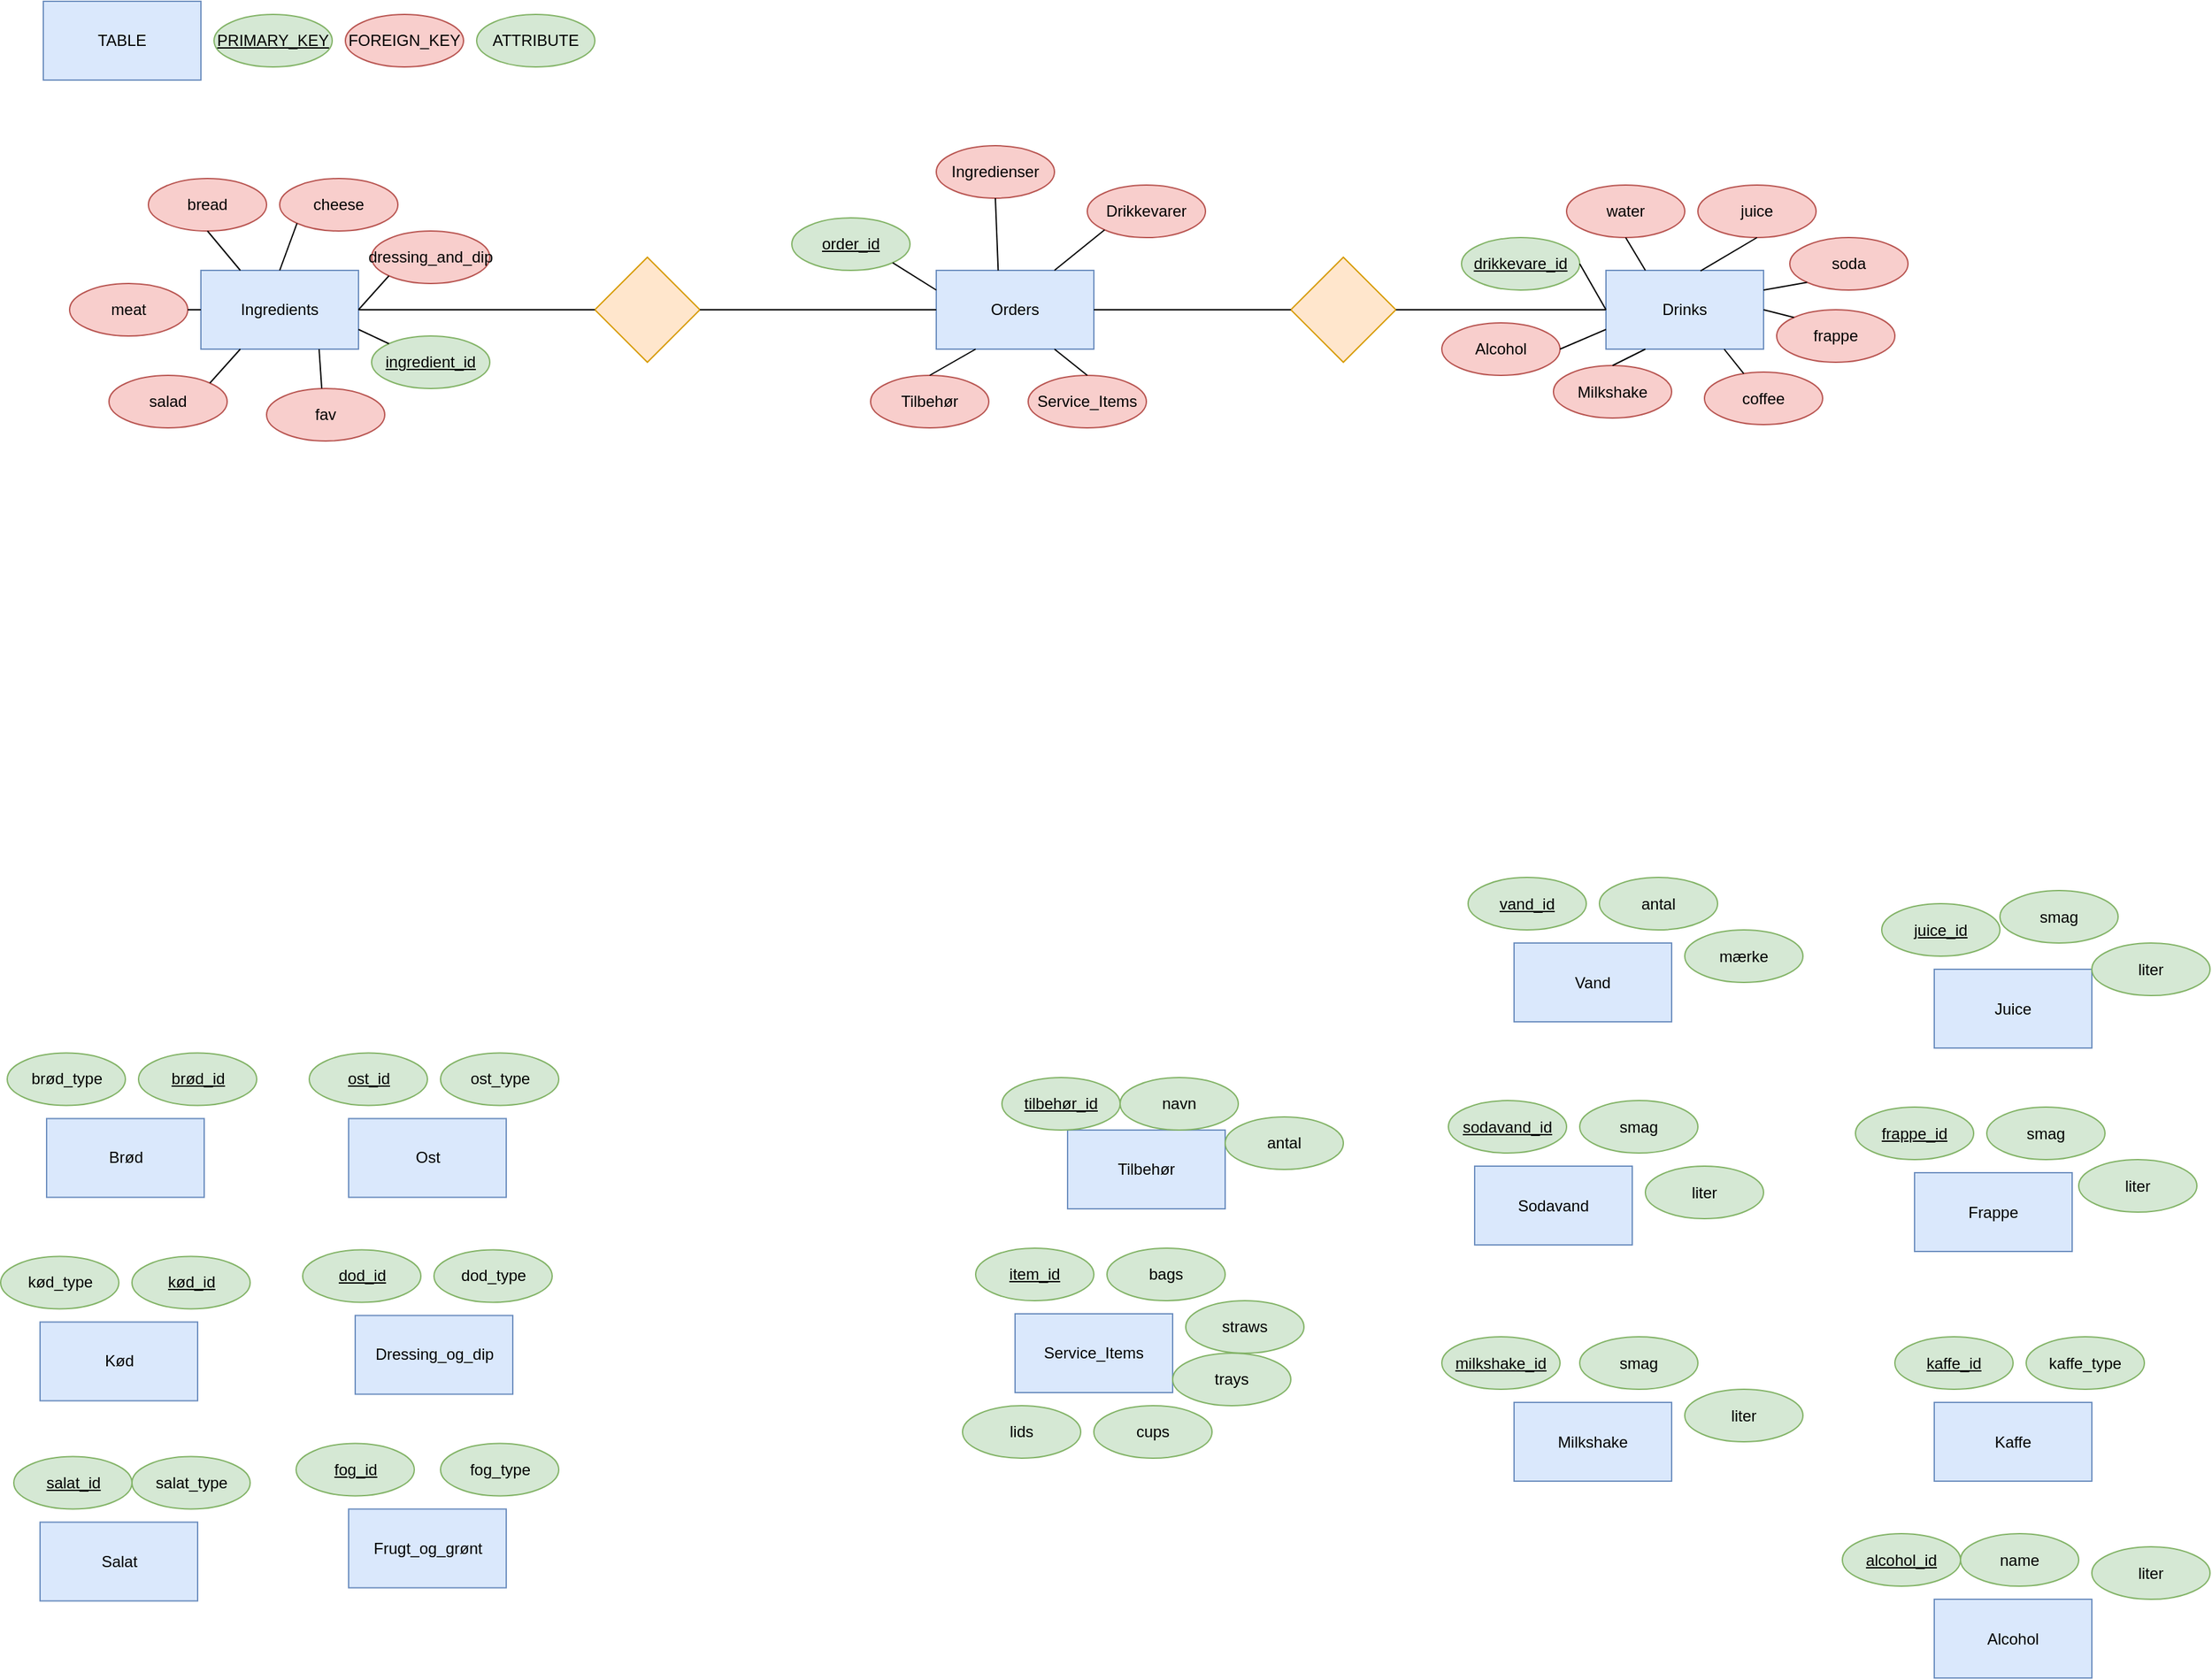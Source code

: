 <mxfile version="21.6.8" type="device">
  <diagram id="R2lEEEUBdFMjLlhIrx00" name="Page-1">
    <mxGraphModel dx="2505" dy="2029" grid="1" gridSize="10" guides="1" tooltips="1" connect="1" arrows="1" fold="1" page="1" pageScale="1" pageWidth="850" pageHeight="1100" math="0" shadow="0" extFonts="Permanent Marker^https://fonts.googleapis.com/css?family=Permanent+Marker">
      <root>
        <mxCell id="0" />
        <mxCell id="1" parent="0" />
        <mxCell id="GVv9ok4yRNijuJ_Tkm2T-1" value="Ingredients" style="rounded=0;whiteSpace=wrap;html=1;fillColor=#dae8fc;strokeColor=#6c8ebf;" vertex="1" parent="1">
          <mxGeometry x="-230" y="-735" width="120" height="60" as="geometry" />
        </mxCell>
        <mxCell id="GVv9ok4yRNijuJ_Tkm2T-2" value="Drinks" style="rounded=0;whiteSpace=wrap;html=1;fillColor=#dae8fc;strokeColor=#6c8ebf;" vertex="1" parent="1">
          <mxGeometry x="840" y="-735" width="120" height="60" as="geometry" />
        </mxCell>
        <mxCell id="GVv9ok4yRNijuJ_Tkm2T-4" value="&lt;u&gt;ingredient_id&lt;/u&gt;" style="ellipse;whiteSpace=wrap;html=1;fillColor=#d5e8d4;strokeColor=#82b366;" vertex="1" parent="1">
          <mxGeometry x="-100" y="-685" width="90" height="40" as="geometry" />
        </mxCell>
        <mxCell id="GVv9ok4yRNijuJ_Tkm2T-5" value="Salat" style="rounded=0;whiteSpace=wrap;html=1;fillColor=#dae8fc;strokeColor=#6c8ebf;" vertex="1" parent="1">
          <mxGeometry x="-352.5" y="218.75" width="120" height="60" as="geometry" />
        </mxCell>
        <mxCell id="GVv9ok4yRNijuJ_Tkm2T-7" value="salad" style="ellipse;whiteSpace=wrap;html=1;fillColor=#f8cecc;strokeColor=#b85450;" vertex="1" parent="1">
          <mxGeometry x="-300" y="-655" width="90" height="40" as="geometry" />
        </mxCell>
        <mxCell id="GVv9ok4yRNijuJ_Tkm2T-8" value="fav" style="ellipse;whiteSpace=wrap;html=1;fillColor=#f8cecc;strokeColor=#b85450;" vertex="1" parent="1">
          <mxGeometry x="-180" y="-645" width="90" height="40" as="geometry" />
        </mxCell>
        <mxCell id="GVv9ok4yRNijuJ_Tkm2T-9" value="meat" style="ellipse;whiteSpace=wrap;html=1;fillColor=#f8cecc;strokeColor=#b85450;" vertex="1" parent="1">
          <mxGeometry x="-330" y="-725" width="90" height="40" as="geometry" />
        </mxCell>
        <mxCell id="GVv9ok4yRNijuJ_Tkm2T-10" value="bread" style="ellipse;whiteSpace=wrap;html=1;fillColor=#f8cecc;strokeColor=#b85450;" vertex="1" parent="1">
          <mxGeometry x="-270" y="-805" width="90" height="40" as="geometry" />
        </mxCell>
        <mxCell id="GVv9ok4yRNijuJ_Tkm2T-12" value="Frugt_og_grønt" style="rounded=0;whiteSpace=wrap;html=1;fillColor=#dae8fc;strokeColor=#6c8ebf;" vertex="1" parent="1">
          <mxGeometry x="-117.5" y="208.75" width="120" height="60" as="geometry" />
        </mxCell>
        <mxCell id="GVv9ok4yRNijuJ_Tkm2T-13" value="Kød" style="rounded=0;whiteSpace=wrap;html=1;fillColor=#dae8fc;strokeColor=#6c8ebf;" vertex="1" parent="1">
          <mxGeometry x="-352.5" y="66.25" width="120" height="60" as="geometry" />
        </mxCell>
        <mxCell id="GVv9ok4yRNijuJ_Tkm2T-14" value="Brød" style="rounded=0;whiteSpace=wrap;html=1;fillColor=#dae8fc;strokeColor=#6c8ebf;" vertex="1" parent="1">
          <mxGeometry x="-347.5" y="-88.75" width="120" height="60" as="geometry" />
        </mxCell>
        <mxCell id="GVv9ok4yRNijuJ_Tkm2T-15" value="&lt;u&gt;brød_id&lt;/u&gt;" style="ellipse;whiteSpace=wrap;html=1;fillColor=#d5e8d4;strokeColor=#82b366;" vertex="1" parent="1">
          <mxGeometry x="-277.5" y="-138.75" width="90" height="40" as="geometry" />
        </mxCell>
        <mxCell id="GVv9ok4yRNijuJ_Tkm2T-16" value="brød_type" style="ellipse;whiteSpace=wrap;html=1;fillColor=#d5e8d4;strokeColor=#82b366;" vertex="1" parent="1">
          <mxGeometry x="-377.5" y="-138.75" width="90" height="40" as="geometry" />
        </mxCell>
        <mxCell id="GVv9ok4yRNijuJ_Tkm2T-17" value="&lt;u&gt;kød_id&lt;/u&gt;" style="ellipse;whiteSpace=wrap;html=1;fillColor=#d5e8d4;strokeColor=#82b366;" vertex="1" parent="1">
          <mxGeometry x="-282.5" y="16.25" width="90" height="40" as="geometry" />
        </mxCell>
        <mxCell id="GVv9ok4yRNijuJ_Tkm2T-19" value="kød_type" style="ellipse;whiteSpace=wrap;html=1;fillColor=#d5e8d4;strokeColor=#82b366;" vertex="1" parent="1">
          <mxGeometry x="-382.5" y="16.25" width="90" height="40" as="geometry" />
        </mxCell>
        <mxCell id="GVv9ok4yRNijuJ_Tkm2T-20" value="fog_type" style="ellipse;whiteSpace=wrap;html=1;fillColor=#d5e8d4;strokeColor=#82b366;" vertex="1" parent="1">
          <mxGeometry x="-47.5" y="158.75" width="90" height="40" as="geometry" />
        </mxCell>
        <mxCell id="GVv9ok4yRNijuJ_Tkm2T-21" value="&lt;u&gt;fog_id&lt;/u&gt;" style="ellipse;whiteSpace=wrap;html=1;fillColor=#d5e8d4;strokeColor=#82b366;" vertex="1" parent="1">
          <mxGeometry x="-157.5" y="158.75" width="90" height="40" as="geometry" />
        </mxCell>
        <mxCell id="GVv9ok4yRNijuJ_Tkm2T-22" value="&lt;u&gt;salat_id&lt;/u&gt;" style="ellipse;whiteSpace=wrap;html=1;fillColor=#d5e8d4;strokeColor=#82b366;" vertex="1" parent="1">
          <mxGeometry x="-372.5" y="168.75" width="90" height="40" as="geometry" />
        </mxCell>
        <mxCell id="GVv9ok4yRNijuJ_Tkm2T-23" value="salat_type" style="ellipse;whiteSpace=wrap;html=1;fillColor=#d5e8d4;strokeColor=#82b366;" vertex="1" parent="1">
          <mxGeometry x="-282.5" y="168.75" width="90" height="40" as="geometry" />
        </mxCell>
        <mxCell id="GVv9ok4yRNijuJ_Tkm2T-24" value="cheese" style="ellipse;whiteSpace=wrap;html=1;fillColor=#f8cecc;strokeColor=#b85450;" vertex="1" parent="1">
          <mxGeometry x="-170" y="-805" width="90" height="40" as="geometry" />
        </mxCell>
        <mxCell id="GVv9ok4yRNijuJ_Tkm2T-25" value="Ost" style="rounded=0;whiteSpace=wrap;html=1;fillColor=#dae8fc;strokeColor=#6c8ebf;" vertex="1" parent="1">
          <mxGeometry x="-117.5" y="-88.75" width="120" height="60" as="geometry" />
        </mxCell>
        <mxCell id="GVv9ok4yRNijuJ_Tkm2T-26" value="&lt;u&gt;ost_id&lt;/u&gt;" style="ellipse;whiteSpace=wrap;html=1;fillColor=#d5e8d4;strokeColor=#82b366;" vertex="1" parent="1">
          <mxGeometry x="-147.5" y="-138.75" width="90" height="40" as="geometry" />
        </mxCell>
        <mxCell id="GVv9ok4yRNijuJ_Tkm2T-27" value="ost_type" style="ellipse;whiteSpace=wrap;html=1;fillColor=#d5e8d4;strokeColor=#82b366;" vertex="1" parent="1">
          <mxGeometry x="-47.5" y="-138.75" width="90" height="40" as="geometry" />
        </mxCell>
        <mxCell id="GVv9ok4yRNijuJ_Tkm2T-28" value="dressing_and_dip" style="ellipse;whiteSpace=wrap;html=1;fillColor=#f8cecc;strokeColor=#b85450;" vertex="1" parent="1">
          <mxGeometry x="-100" y="-765" width="90" height="40" as="geometry" />
        </mxCell>
        <mxCell id="GVv9ok4yRNijuJ_Tkm2T-30" value="Dressing_og_dip" style="rounded=0;whiteSpace=wrap;html=1;fillColor=#dae8fc;strokeColor=#6c8ebf;" vertex="1" parent="1">
          <mxGeometry x="-112.5" y="61.25" width="120" height="60" as="geometry" />
        </mxCell>
        <mxCell id="GVv9ok4yRNijuJ_Tkm2T-31" value="&lt;u&gt;dod_id&lt;/u&gt;" style="ellipse;whiteSpace=wrap;html=1;fillColor=#d5e8d4;strokeColor=#82b366;" vertex="1" parent="1">
          <mxGeometry x="-152.5" y="11.25" width="90" height="40" as="geometry" />
        </mxCell>
        <mxCell id="GVv9ok4yRNijuJ_Tkm2T-32" value="dod_type" style="ellipse;whiteSpace=wrap;html=1;fillColor=#d5e8d4;strokeColor=#82b366;" vertex="1" parent="1">
          <mxGeometry x="-52.5" y="11.25" width="90" height="40" as="geometry" />
        </mxCell>
        <mxCell id="GVv9ok4yRNijuJ_Tkm2T-33" value="&lt;u&gt;drikkevare_id&lt;/u&gt;" style="ellipse;whiteSpace=wrap;html=1;fillColor=#d5e8d4;strokeColor=#82b366;" vertex="1" parent="1">
          <mxGeometry x="730" y="-760" width="90" height="40" as="geometry" />
        </mxCell>
        <mxCell id="GVv9ok4yRNijuJ_Tkm2T-34" value="water" style="ellipse;whiteSpace=wrap;html=1;fillColor=#f8cecc;strokeColor=#b85450;" vertex="1" parent="1">
          <mxGeometry x="810" y="-800" width="90" height="40" as="geometry" />
        </mxCell>
        <mxCell id="GVv9ok4yRNijuJ_Tkm2T-35" value="juice" style="ellipse;whiteSpace=wrap;html=1;fillColor=#f8cecc;strokeColor=#b85450;" vertex="1" parent="1">
          <mxGeometry x="910" y="-800" width="90" height="40" as="geometry" />
        </mxCell>
        <mxCell id="GVv9ok4yRNijuJ_Tkm2T-36" value="soda" style="ellipse;whiteSpace=wrap;html=1;fillColor=#f8cecc;strokeColor=#b85450;" vertex="1" parent="1">
          <mxGeometry x="980" y="-760" width="90" height="40" as="geometry" />
        </mxCell>
        <mxCell id="GVv9ok4yRNijuJ_Tkm2T-37" value="Milkshake" style="ellipse;whiteSpace=wrap;html=1;fillColor=#f8cecc;strokeColor=#b85450;" vertex="1" parent="1">
          <mxGeometry x="800" y="-662.5" width="90" height="40" as="geometry" />
        </mxCell>
        <mxCell id="GVv9ok4yRNijuJ_Tkm2T-38" value="coffee" style="ellipse;whiteSpace=wrap;html=1;fillColor=#f8cecc;strokeColor=#b85450;" vertex="1" parent="1">
          <mxGeometry x="915" y="-657.5" width="90" height="40" as="geometry" />
        </mxCell>
        <mxCell id="GVv9ok4yRNijuJ_Tkm2T-39" value="Vand" style="rounded=0;whiteSpace=wrap;html=1;fillColor=#dae8fc;strokeColor=#6c8ebf;" vertex="1" parent="1">
          <mxGeometry x="770" y="-222.5" width="120" height="60" as="geometry" />
        </mxCell>
        <mxCell id="GVv9ok4yRNijuJ_Tkm2T-40" value="Sodavand" style="rounded=0;whiteSpace=wrap;html=1;fillColor=#dae8fc;strokeColor=#6c8ebf;" vertex="1" parent="1">
          <mxGeometry x="740" y="-52.5" width="120" height="60" as="geometry" />
        </mxCell>
        <mxCell id="GVv9ok4yRNijuJ_Tkm2T-41" value="Milkshake" style="rounded=0;whiteSpace=wrap;html=1;fillColor=#dae8fc;strokeColor=#6c8ebf;" vertex="1" parent="1">
          <mxGeometry x="770" y="127.5" width="120" height="60" as="geometry" />
        </mxCell>
        <mxCell id="GVv9ok4yRNijuJ_Tkm2T-42" value="Kaffe" style="rounded=0;whiteSpace=wrap;html=1;fillColor=#dae8fc;strokeColor=#6c8ebf;" vertex="1" parent="1">
          <mxGeometry x="1090" y="127.5" width="120" height="60" as="geometry" />
        </mxCell>
        <mxCell id="GVv9ok4yRNijuJ_Tkm2T-43" value="Juice" style="rounded=0;whiteSpace=wrap;html=1;fillColor=#dae8fc;strokeColor=#6c8ebf;" vertex="1" parent="1">
          <mxGeometry x="1090" y="-202.5" width="120" height="60" as="geometry" />
        </mxCell>
        <mxCell id="GVv9ok4yRNijuJ_Tkm2T-44" value="&lt;u&gt;milkshake_id&lt;/u&gt;" style="ellipse;whiteSpace=wrap;html=1;fillColor=#d5e8d4;strokeColor=#82b366;" vertex="1" parent="1">
          <mxGeometry x="715" y="77.5" width="90" height="40" as="geometry" />
        </mxCell>
        <mxCell id="GVv9ok4yRNijuJ_Tkm2T-46" value="smag" style="ellipse;whiteSpace=wrap;html=1;fillColor=#d5e8d4;strokeColor=#82b366;" vertex="1" parent="1">
          <mxGeometry x="820" y="77.5" width="90" height="40" as="geometry" />
        </mxCell>
        <mxCell id="GVv9ok4yRNijuJ_Tkm2T-47" value="&lt;u&gt;sodavand_id&lt;/u&gt;" style="ellipse;whiteSpace=wrap;html=1;fillColor=#d5e8d4;strokeColor=#82b366;" vertex="1" parent="1">
          <mxGeometry x="720" y="-102.5" width="90" height="40" as="geometry" />
        </mxCell>
        <mxCell id="GVv9ok4yRNijuJ_Tkm2T-48" value="smag" style="ellipse;whiteSpace=wrap;html=1;fillColor=#d5e8d4;strokeColor=#82b366;" vertex="1" parent="1">
          <mxGeometry x="820" y="-102.5" width="90" height="40" as="geometry" />
        </mxCell>
        <mxCell id="GVv9ok4yRNijuJ_Tkm2T-49" value="frappe" style="ellipse;whiteSpace=wrap;html=1;fillColor=#f8cecc;strokeColor=#b85450;" vertex="1" parent="1">
          <mxGeometry x="970" y="-705" width="90" height="40" as="geometry" />
        </mxCell>
        <mxCell id="GVv9ok4yRNijuJ_Tkm2T-50" value="Frappe" style="rounded=0;whiteSpace=wrap;html=1;fillColor=#dae8fc;strokeColor=#6c8ebf;" vertex="1" parent="1">
          <mxGeometry x="1075" y="-47.5" width="120" height="60" as="geometry" />
        </mxCell>
        <mxCell id="GVv9ok4yRNijuJ_Tkm2T-51" value="&lt;u&gt;frappe_id&lt;/u&gt;" style="ellipse;whiteSpace=wrap;html=1;fillColor=#d5e8d4;strokeColor=#82b366;" vertex="1" parent="1">
          <mxGeometry x="1030" y="-97.5" width="90" height="40" as="geometry" />
        </mxCell>
        <mxCell id="GVv9ok4yRNijuJ_Tkm2T-52" value="smag" style="ellipse;whiteSpace=wrap;html=1;fillColor=#d5e8d4;strokeColor=#82b366;" vertex="1" parent="1">
          <mxGeometry x="1130" y="-97.5" width="90" height="40" as="geometry" />
        </mxCell>
        <mxCell id="GVv9ok4yRNijuJ_Tkm2T-53" value="liter" style="ellipse;whiteSpace=wrap;html=1;fillColor=#d5e8d4;strokeColor=#82b366;" vertex="1" parent="1">
          <mxGeometry x="900" y="117.5" width="90" height="40" as="geometry" />
        </mxCell>
        <mxCell id="GVv9ok4yRNijuJ_Tkm2T-54" value="liter" style="ellipse;whiteSpace=wrap;html=1;fillColor=#d5e8d4;strokeColor=#82b366;" vertex="1" parent="1">
          <mxGeometry x="870" y="-52.5" width="90" height="40" as="geometry" />
        </mxCell>
        <mxCell id="GVv9ok4yRNijuJ_Tkm2T-55" value="liter" style="ellipse;whiteSpace=wrap;html=1;fillColor=#d5e8d4;strokeColor=#82b366;" vertex="1" parent="1">
          <mxGeometry x="1200" y="-57.5" width="90" height="40" as="geometry" />
        </mxCell>
        <mxCell id="GVv9ok4yRNijuJ_Tkm2T-56" value="&lt;u&gt;vand_id&lt;/u&gt;" style="ellipse;whiteSpace=wrap;html=1;fillColor=#d5e8d4;strokeColor=#82b366;" vertex="1" parent="1">
          <mxGeometry x="735" y="-272.5" width="90" height="40" as="geometry" />
        </mxCell>
        <mxCell id="GVv9ok4yRNijuJ_Tkm2T-57" value="antal" style="ellipse;whiteSpace=wrap;html=1;fillColor=#d5e8d4;strokeColor=#82b366;" vertex="1" parent="1">
          <mxGeometry x="835" y="-272.5" width="90" height="40" as="geometry" />
        </mxCell>
        <mxCell id="GVv9ok4yRNijuJ_Tkm2T-58" value="&lt;u&gt;juice_id&lt;/u&gt;" style="ellipse;whiteSpace=wrap;html=1;fillColor=#d5e8d4;strokeColor=#82b366;" vertex="1" parent="1">
          <mxGeometry x="1050" y="-252.5" width="90" height="40" as="geometry" />
        </mxCell>
        <mxCell id="GVv9ok4yRNijuJ_Tkm2T-59" value="smag" style="ellipse;whiteSpace=wrap;html=1;fillColor=#d5e8d4;strokeColor=#82b366;" vertex="1" parent="1">
          <mxGeometry x="1140" y="-262.5" width="90" height="40" as="geometry" />
        </mxCell>
        <mxCell id="GVv9ok4yRNijuJ_Tkm2T-60" value="liter" style="ellipse;whiteSpace=wrap;html=1;fillColor=#d5e8d4;strokeColor=#82b366;" vertex="1" parent="1">
          <mxGeometry x="1210" y="-222.5" width="90" height="40" as="geometry" />
        </mxCell>
        <mxCell id="GVv9ok4yRNijuJ_Tkm2T-61" value="&lt;u&gt;kaffe_id&lt;/u&gt;" style="ellipse;whiteSpace=wrap;html=1;fillColor=#d5e8d4;strokeColor=#82b366;" vertex="1" parent="1">
          <mxGeometry x="1060" y="77.5" width="90" height="40" as="geometry" />
        </mxCell>
        <mxCell id="GVv9ok4yRNijuJ_Tkm2T-62" value="kaffe_type" style="ellipse;whiteSpace=wrap;html=1;fillColor=#d5e8d4;strokeColor=#82b366;" vertex="1" parent="1">
          <mxGeometry x="1160" y="77.5" width="90" height="40" as="geometry" />
        </mxCell>
        <mxCell id="GVv9ok4yRNijuJ_Tkm2T-63" value="Service_Items" style="rounded=0;whiteSpace=wrap;html=1;fillColor=#dae8fc;strokeColor=#6c8ebf;" vertex="1" parent="1">
          <mxGeometry x="390" y="60" width="120" height="60" as="geometry" />
        </mxCell>
        <mxCell id="GVv9ok4yRNijuJ_Tkm2T-64" value="&lt;u&gt;item_id&lt;/u&gt;" style="ellipse;whiteSpace=wrap;html=1;fillColor=#d5e8d4;strokeColor=#82b366;" vertex="1" parent="1">
          <mxGeometry x="360" y="10" width="90" height="40" as="geometry" />
        </mxCell>
        <mxCell id="GVv9ok4yRNijuJ_Tkm2T-65" value="bags" style="ellipse;whiteSpace=wrap;html=1;fillColor=#d5e8d4;strokeColor=#82b366;" vertex="1" parent="1">
          <mxGeometry x="460" y="10" width="90" height="40" as="geometry" />
        </mxCell>
        <mxCell id="GVv9ok4yRNijuJ_Tkm2T-66" value="straws" style="ellipse;whiteSpace=wrap;html=1;fillColor=#d5e8d4;strokeColor=#82b366;" vertex="1" parent="1">
          <mxGeometry x="520" y="50" width="90" height="40" as="geometry" />
        </mxCell>
        <mxCell id="GVv9ok4yRNijuJ_Tkm2T-67" value="cups" style="ellipse;whiteSpace=wrap;html=1;fillColor=#d5e8d4;strokeColor=#82b366;" vertex="1" parent="1">
          <mxGeometry x="450" y="130" width="90" height="40" as="geometry" />
        </mxCell>
        <mxCell id="GVv9ok4yRNijuJ_Tkm2T-68" value="lids" style="ellipse;whiteSpace=wrap;html=1;fillColor=#d5e8d4;strokeColor=#82b366;" vertex="1" parent="1">
          <mxGeometry x="350" y="130" width="90" height="40" as="geometry" />
        </mxCell>
        <mxCell id="GVv9ok4yRNijuJ_Tkm2T-69" value="trays" style="ellipse;whiteSpace=wrap;html=1;fillColor=#d5e8d4;strokeColor=#82b366;" vertex="1" parent="1">
          <mxGeometry x="510" y="90" width="90" height="40" as="geometry" />
        </mxCell>
        <mxCell id="GVv9ok4yRNijuJ_Tkm2T-70" value="Tilbehør" style="rounded=0;whiteSpace=wrap;html=1;fillColor=#dae8fc;strokeColor=#6c8ebf;" vertex="1" parent="1">
          <mxGeometry x="430" y="-80" width="120" height="60" as="geometry" />
        </mxCell>
        <mxCell id="GVv9ok4yRNijuJ_Tkm2T-71" value="&lt;u&gt;tilbehør_id&lt;/u&gt;" style="ellipse;whiteSpace=wrap;html=1;fillColor=#d5e8d4;strokeColor=#82b366;" vertex="1" parent="1">
          <mxGeometry x="380" y="-120" width="90" height="40" as="geometry" />
        </mxCell>
        <mxCell id="GVv9ok4yRNijuJ_Tkm2T-73" value="navn" style="ellipse;whiteSpace=wrap;html=1;fillColor=#d5e8d4;strokeColor=#82b366;" vertex="1" parent="1">
          <mxGeometry x="470" y="-120" width="90" height="40" as="geometry" />
        </mxCell>
        <mxCell id="GVv9ok4yRNijuJ_Tkm2T-74" value="antal" style="ellipse;whiteSpace=wrap;html=1;fillColor=#d5e8d4;strokeColor=#82b366;" vertex="1" parent="1">
          <mxGeometry x="550" y="-90" width="90" height="40" as="geometry" />
        </mxCell>
        <mxCell id="GVv9ok4yRNijuJ_Tkm2T-75" value="mærke" style="ellipse;whiteSpace=wrap;html=1;fillColor=#d5e8d4;strokeColor=#82b366;" vertex="1" parent="1">
          <mxGeometry x="900" y="-232.5" width="90" height="40" as="geometry" />
        </mxCell>
        <mxCell id="GVv9ok4yRNijuJ_Tkm2T-77" value="Orders" style="rounded=0;whiteSpace=wrap;html=1;fillColor=#dae8fc;strokeColor=#6c8ebf;" vertex="1" parent="1">
          <mxGeometry x="330" y="-735" width="120" height="60" as="geometry" />
        </mxCell>
        <mxCell id="GVv9ok4yRNijuJ_Tkm2T-78" value="&lt;u&gt;order_id&lt;/u&gt;" style="ellipse;whiteSpace=wrap;html=1;fillColor=#d5e8d4;strokeColor=#82b366;" vertex="1" parent="1">
          <mxGeometry x="220" y="-775" width="90" height="40" as="geometry" />
        </mxCell>
        <mxCell id="GVv9ok4yRNijuJ_Tkm2T-79" value="" style="endArrow=none;html=1;rounded=0;exitX=0.5;exitY=1;exitDx=0;exitDy=0;entryX=0.25;entryY=0;entryDx=0;entryDy=0;" edge="1" parent="1" source="GVv9ok4yRNijuJ_Tkm2T-10" target="GVv9ok4yRNijuJ_Tkm2T-1">
          <mxGeometry width="50" height="50" relative="1" as="geometry">
            <mxPoint x="270" y="-655" as="sourcePoint" />
            <mxPoint x="320" y="-705" as="targetPoint" />
          </mxGeometry>
        </mxCell>
        <mxCell id="GVv9ok4yRNijuJ_Tkm2T-80" value="" style="endArrow=none;html=1;rounded=0;exitX=0;exitY=1;exitDx=0;exitDy=0;entryX=0.5;entryY=0;entryDx=0;entryDy=0;" edge="1" parent="1" source="GVv9ok4yRNijuJ_Tkm2T-24" target="GVv9ok4yRNijuJ_Tkm2T-1">
          <mxGeometry width="50" height="50" relative="1" as="geometry">
            <mxPoint x="-215" y="-755" as="sourcePoint" />
            <mxPoint x="-190" y="-725" as="targetPoint" />
          </mxGeometry>
        </mxCell>
        <mxCell id="GVv9ok4yRNijuJ_Tkm2T-81" value="" style="endArrow=none;html=1;rounded=0;exitX=0;exitY=0;exitDx=0;exitDy=0;entryX=1;entryY=0.75;entryDx=0;entryDy=0;" edge="1" parent="1" source="GVv9ok4yRNijuJ_Tkm2T-4" target="GVv9ok4yRNijuJ_Tkm2T-1">
          <mxGeometry width="50" height="50" relative="1" as="geometry">
            <mxPoint x="-205" y="-745" as="sourcePoint" />
            <mxPoint x="-180" y="-715" as="targetPoint" />
          </mxGeometry>
        </mxCell>
        <mxCell id="GVv9ok4yRNijuJ_Tkm2T-82" value="" style="endArrow=none;html=1;rounded=0;exitX=0.75;exitY=1;exitDx=0;exitDy=0;entryX=0.578;entryY=0;entryDx=0;entryDy=0;entryPerimeter=0;" edge="1" parent="1" source="GVv9ok4yRNijuJ_Tkm2T-1">
          <mxGeometry width="50" height="50" relative="1" as="geometry">
            <mxPoint x="-195" y="-735" as="sourcePoint" />
            <mxPoint x="-137.98" y="-645" as="targetPoint" />
          </mxGeometry>
        </mxCell>
        <mxCell id="GVv9ok4yRNijuJ_Tkm2T-83" value="" style="endArrow=none;html=1;rounded=0;exitX=0.25;exitY=1;exitDx=0;exitDy=0;entryX=1;entryY=0;entryDx=0;entryDy=0;" edge="1" parent="1" source="GVv9ok4yRNijuJ_Tkm2T-1" target="GVv9ok4yRNijuJ_Tkm2T-7">
          <mxGeometry width="50" height="50" relative="1" as="geometry">
            <mxPoint x="-185" y="-725" as="sourcePoint" />
            <mxPoint x="-160" y="-695" as="targetPoint" />
          </mxGeometry>
        </mxCell>
        <mxCell id="GVv9ok4yRNijuJ_Tkm2T-84" value="" style="endArrow=none;html=1;rounded=0;exitX=1;exitY=0.5;exitDx=0;exitDy=0;entryX=0;entryY=0.5;entryDx=0;entryDy=0;" edge="1" parent="1" source="GVv9ok4yRNijuJ_Tkm2T-9" target="GVv9ok4yRNijuJ_Tkm2T-1">
          <mxGeometry width="50" height="50" relative="1" as="geometry">
            <mxPoint x="-175" y="-715" as="sourcePoint" />
            <mxPoint x="-150" y="-685" as="targetPoint" />
          </mxGeometry>
        </mxCell>
        <mxCell id="GVv9ok4yRNijuJ_Tkm2T-85" value="" style="endArrow=none;html=1;rounded=0;exitX=1;exitY=0.5;exitDx=0;exitDy=0;entryX=0;entryY=1;entryDx=0;entryDy=0;" edge="1" parent="1" source="GVv9ok4yRNijuJ_Tkm2T-1" target="GVv9ok4yRNijuJ_Tkm2T-28">
          <mxGeometry width="50" height="50" relative="1" as="geometry">
            <mxPoint x="-165" y="-705" as="sourcePoint" />
            <mxPoint x="-140" y="-675" as="targetPoint" />
          </mxGeometry>
        </mxCell>
        <mxCell id="GVv9ok4yRNijuJ_Tkm2T-86" value="TABLE" style="rounded=0;whiteSpace=wrap;html=1;fillColor=#dae8fc;strokeColor=#6c8ebf;" vertex="1" parent="1">
          <mxGeometry x="-350" y="-940" width="120" height="60" as="geometry" />
        </mxCell>
        <mxCell id="GVv9ok4yRNijuJ_Tkm2T-87" value="&lt;u&gt;PRIMARY_KEY&lt;/u&gt;" style="ellipse;whiteSpace=wrap;html=1;fillColor=#d5e8d4;strokeColor=#82b366;" vertex="1" parent="1">
          <mxGeometry x="-220" y="-930" width="90" height="40" as="geometry" />
        </mxCell>
        <mxCell id="GVv9ok4yRNijuJ_Tkm2T-88" value="ATTRIBUTE" style="ellipse;whiteSpace=wrap;html=1;fillColor=#d5e8d4;strokeColor=#82b366;" vertex="1" parent="1">
          <mxGeometry x="-20" y="-930" width="90" height="40" as="geometry" />
        </mxCell>
        <mxCell id="GVv9ok4yRNijuJ_Tkm2T-89" value="FOREIGN_KEY" style="ellipse;whiteSpace=wrap;html=1;fillColor=#f8cecc;strokeColor=#b85450;" vertex="1" parent="1">
          <mxGeometry x="-120" y="-930" width="90" height="40" as="geometry" />
        </mxCell>
        <mxCell id="GVv9ok4yRNijuJ_Tkm2T-91" value="" style="endArrow=none;html=1;rounded=0;exitX=0.5;exitY=1;exitDx=0;exitDy=0;entryX=0.6;entryY=0.008;entryDx=0;entryDy=0;entryPerimeter=0;" edge="1" parent="1" source="GVv9ok4yRNijuJ_Tkm2T-35" target="GVv9ok4yRNijuJ_Tkm2T-2">
          <mxGeometry width="50" height="50" relative="1" as="geometry">
            <mxPoint x="920" y="-755" as="sourcePoint" />
            <mxPoint x="37.02" y="-1085" as="targetPoint" />
          </mxGeometry>
        </mxCell>
        <mxCell id="GVv9ok4yRNijuJ_Tkm2T-92" value="" style="endArrow=none;html=1;rounded=0;exitX=0.5;exitY=1;exitDx=0;exitDy=0;entryX=0.25;entryY=0;entryDx=0;entryDy=0;" edge="1" parent="1" source="GVv9ok4yRNijuJ_Tkm2T-34" target="GVv9ok4yRNijuJ_Tkm2T-2">
          <mxGeometry width="50" height="50" relative="1" as="geometry">
            <mxPoint x="930" y="-745" as="sourcePoint" />
            <mxPoint x="917" y="-727" as="targetPoint" />
          </mxGeometry>
        </mxCell>
        <mxCell id="GVv9ok4yRNijuJ_Tkm2T-93" value="" style="endArrow=none;html=1;rounded=0;exitX=0;exitY=1;exitDx=0;exitDy=0;entryX=1;entryY=0.25;entryDx=0;entryDy=0;" edge="1" parent="1" source="GVv9ok4yRNijuJ_Tkm2T-36" target="GVv9ok4yRNijuJ_Tkm2T-2">
          <mxGeometry width="50" height="50" relative="1" as="geometry">
            <mxPoint x="940" y="-735" as="sourcePoint" />
            <mxPoint x="927" y="-717" as="targetPoint" />
          </mxGeometry>
        </mxCell>
        <mxCell id="GVv9ok4yRNijuJ_Tkm2T-94" value="" style="endArrow=none;html=1;rounded=0;exitX=0;exitY=0;exitDx=0;exitDy=0;entryX=1;entryY=0.5;entryDx=0;entryDy=0;" edge="1" parent="1" source="GVv9ok4yRNijuJ_Tkm2T-49" target="GVv9ok4yRNijuJ_Tkm2T-2">
          <mxGeometry width="50" height="50" relative="1" as="geometry">
            <mxPoint x="950" y="-725" as="sourcePoint" />
            <mxPoint x="1015" y="-705" as="targetPoint" />
          </mxGeometry>
        </mxCell>
        <mxCell id="GVv9ok4yRNijuJ_Tkm2T-96" value="" style="endArrow=none;html=1;rounded=0;entryX=0.75;entryY=1;entryDx=0;entryDy=0;" edge="1" parent="1" source="GVv9ok4yRNijuJ_Tkm2T-38" target="GVv9ok4yRNijuJ_Tkm2T-2">
          <mxGeometry width="50" height="50" relative="1" as="geometry">
            <mxPoint x="960" y="-715" as="sourcePoint" />
            <mxPoint x="947" y="-697" as="targetPoint" />
          </mxGeometry>
        </mxCell>
        <mxCell id="GVv9ok4yRNijuJ_Tkm2T-97" value="" style="endArrow=none;html=1;rounded=0;exitX=0.25;exitY=1;exitDx=0;exitDy=0;entryX=0.5;entryY=0;entryDx=0;entryDy=0;" edge="1" parent="1" source="GVv9ok4yRNijuJ_Tkm2T-2" target="GVv9ok4yRNijuJ_Tkm2T-37">
          <mxGeometry width="50" height="50" relative="1" as="geometry">
            <mxPoint x="970" y="-705" as="sourcePoint" />
            <mxPoint x="957" y="-687" as="targetPoint" />
          </mxGeometry>
        </mxCell>
        <mxCell id="GVv9ok4yRNijuJ_Tkm2T-98" value="" style="endArrow=none;html=1;rounded=0;exitX=0;exitY=0.5;exitDx=0;exitDy=0;entryX=1;entryY=0.5;entryDx=0;entryDy=0;" edge="1" parent="1" source="GVv9ok4yRNijuJ_Tkm2T-2" target="GVv9ok4yRNijuJ_Tkm2T-33">
          <mxGeometry width="50" height="50" relative="1" as="geometry">
            <mxPoint x="980" y="-695" as="sourcePoint" />
            <mxPoint x="967" y="-677" as="targetPoint" />
          </mxGeometry>
        </mxCell>
        <mxCell id="GVv9ok4yRNijuJ_Tkm2T-101" value="Ingredienser" style="ellipse;whiteSpace=wrap;html=1;fillColor=#f8cecc;strokeColor=#b85450;" vertex="1" parent="1">
          <mxGeometry x="330" y="-830" width="90" height="40" as="geometry" />
        </mxCell>
        <mxCell id="GVv9ok4yRNijuJ_Tkm2T-102" value="Drikkevarer" style="ellipse;whiteSpace=wrap;html=1;fillColor=#f8cecc;strokeColor=#b85450;" vertex="1" parent="1">
          <mxGeometry x="445" y="-800" width="90" height="40" as="geometry" />
        </mxCell>
        <mxCell id="GVv9ok4yRNijuJ_Tkm2T-103" value="Service_Items" style="ellipse;whiteSpace=wrap;html=1;fillColor=#f8cecc;strokeColor=#b85450;" vertex="1" parent="1">
          <mxGeometry x="400" y="-655" width="90" height="40" as="geometry" />
        </mxCell>
        <mxCell id="GVv9ok4yRNijuJ_Tkm2T-104" value="Tilbehør" style="ellipse;whiteSpace=wrap;html=1;fillColor=#f8cecc;strokeColor=#b85450;" vertex="1" parent="1">
          <mxGeometry x="280" y="-655" width="90" height="40" as="geometry" />
        </mxCell>
        <mxCell id="GVv9ok4yRNijuJ_Tkm2T-107" value="" style="rhombus;whiteSpace=wrap;html=1;fillColor=#ffe6cc;strokeColor=#d79b00;" vertex="1" parent="1">
          <mxGeometry x="600" y="-745" width="80" height="80" as="geometry" />
        </mxCell>
        <mxCell id="GVv9ok4yRNijuJ_Tkm2T-108" value="" style="rhombus;whiteSpace=wrap;html=1;fillColor=#ffe6cc;strokeColor=#d79b00;" vertex="1" parent="1">
          <mxGeometry x="70" y="-745" width="80" height="80" as="geometry" />
        </mxCell>
        <mxCell id="GVv9ok4yRNijuJ_Tkm2T-109" value="" style="endArrow=none;html=1;rounded=0;entryX=1;entryY=0.5;entryDx=0;entryDy=0;exitX=0;exitY=0.5;exitDx=0;exitDy=0;" edge="1" parent="1" source="GVv9ok4yRNijuJ_Tkm2T-77" target="GVv9ok4yRNijuJ_Tkm2T-108">
          <mxGeometry width="50" height="50" relative="1" as="geometry">
            <mxPoint x="370" y="-490" as="sourcePoint" />
            <mxPoint x="420" y="-540" as="targetPoint" />
          </mxGeometry>
        </mxCell>
        <mxCell id="GVv9ok4yRNijuJ_Tkm2T-110" value="" style="endArrow=none;html=1;rounded=0;entryX=0;entryY=0.5;entryDx=0;entryDy=0;exitX=1;exitY=0.5;exitDx=0;exitDy=0;" edge="1" parent="1" source="GVv9ok4yRNijuJ_Tkm2T-1" target="GVv9ok4yRNijuJ_Tkm2T-108">
          <mxGeometry width="50" height="50" relative="1" as="geometry">
            <mxPoint x="340" y="-695" as="sourcePoint" />
            <mxPoint x="160" y="-688" as="targetPoint" />
          </mxGeometry>
        </mxCell>
        <mxCell id="GVv9ok4yRNijuJ_Tkm2T-111" value="" style="endArrow=none;html=1;rounded=0;entryX=1;entryY=0.5;entryDx=0;entryDy=0;exitX=0;exitY=0.5;exitDx=0;exitDy=0;" edge="1" parent="1" source="GVv9ok4yRNijuJ_Tkm2T-107" target="GVv9ok4yRNijuJ_Tkm2T-77">
          <mxGeometry width="50" height="50" relative="1" as="geometry">
            <mxPoint x="350" y="-685" as="sourcePoint" />
            <mxPoint x="170" y="-678" as="targetPoint" />
          </mxGeometry>
        </mxCell>
        <mxCell id="GVv9ok4yRNijuJ_Tkm2T-112" value="" style="endArrow=none;html=1;rounded=0;entryX=1;entryY=0.5;entryDx=0;entryDy=0;exitX=0;exitY=0.5;exitDx=0;exitDy=0;" edge="1" parent="1" source="GVv9ok4yRNijuJ_Tkm2T-2" target="GVv9ok4yRNijuJ_Tkm2T-107">
          <mxGeometry width="50" height="50" relative="1" as="geometry">
            <mxPoint x="360" y="-675" as="sourcePoint" />
            <mxPoint x="180" y="-668" as="targetPoint" />
          </mxGeometry>
        </mxCell>
        <mxCell id="GVv9ok4yRNijuJ_Tkm2T-113" value="" style="endArrow=none;html=1;rounded=0;entryX=1;entryY=1;entryDx=0;entryDy=0;exitX=0;exitY=0.25;exitDx=0;exitDy=0;" edge="1" parent="1" source="GVv9ok4yRNijuJ_Tkm2T-77" target="GVv9ok4yRNijuJ_Tkm2T-78">
          <mxGeometry width="50" height="50" relative="1" as="geometry">
            <mxPoint x="370" y="-490" as="sourcePoint" />
            <mxPoint x="420" y="-540" as="targetPoint" />
          </mxGeometry>
        </mxCell>
        <mxCell id="GVv9ok4yRNijuJ_Tkm2T-114" value="" style="endArrow=none;html=1;rounded=0;entryX=0.5;entryY=1;entryDx=0;entryDy=0;exitX=0.393;exitY=0.002;exitDx=0;exitDy=0;exitPerimeter=0;" edge="1" parent="1" source="GVv9ok4yRNijuJ_Tkm2T-77" target="GVv9ok4yRNijuJ_Tkm2T-101">
          <mxGeometry width="50" height="50" relative="1" as="geometry">
            <mxPoint x="360" y="-730" as="sourcePoint" />
            <mxPoint x="295" y="-740" as="targetPoint" />
          </mxGeometry>
        </mxCell>
        <mxCell id="GVv9ok4yRNijuJ_Tkm2T-115" value="" style="endArrow=none;html=1;rounded=0;entryX=0.75;entryY=0;entryDx=0;entryDy=0;exitX=0;exitY=1;exitDx=0;exitDy=0;" edge="1" parent="1" source="GVv9ok4yRNijuJ_Tkm2T-102" target="GVv9ok4yRNijuJ_Tkm2T-77">
          <mxGeometry width="50" height="50" relative="1" as="geometry">
            <mxPoint x="350" y="-700" as="sourcePoint" />
            <mxPoint x="305" y="-730" as="targetPoint" />
          </mxGeometry>
        </mxCell>
        <mxCell id="GVv9ok4yRNijuJ_Tkm2T-116" value="" style="endArrow=none;html=1;rounded=0;exitX=0.75;exitY=1;exitDx=0;exitDy=0;entryX=0.5;entryY=0;entryDx=0;entryDy=0;" edge="1" parent="1" source="GVv9ok4yRNijuJ_Tkm2T-77" target="GVv9ok4yRNijuJ_Tkm2T-103">
          <mxGeometry width="50" height="50" relative="1" as="geometry">
            <mxPoint x="360" y="-690" as="sourcePoint" />
            <mxPoint x="433" y="-634" as="targetPoint" />
          </mxGeometry>
        </mxCell>
        <mxCell id="GVv9ok4yRNijuJ_Tkm2T-117" value="" style="endArrow=none;html=1;rounded=0;exitX=0.25;exitY=1;exitDx=0;exitDy=0;entryX=0.5;entryY=0;entryDx=0;entryDy=0;" edge="1" parent="1" source="GVv9ok4yRNijuJ_Tkm2T-77" target="GVv9ok4yRNijuJ_Tkm2T-104">
          <mxGeometry width="50" height="50" relative="1" as="geometry">
            <mxPoint x="370" y="-680" as="sourcePoint" />
            <mxPoint x="340" y="-650" as="targetPoint" />
          </mxGeometry>
        </mxCell>
        <mxCell id="GVv9ok4yRNijuJ_Tkm2T-119" value="Alcohol" style="ellipse;whiteSpace=wrap;html=1;fillColor=#f8cecc;strokeColor=#b85450;" vertex="1" parent="1">
          <mxGeometry x="715" y="-695" width="90" height="40" as="geometry" />
        </mxCell>
        <mxCell id="GVv9ok4yRNijuJ_Tkm2T-120" value="" style="endArrow=none;html=1;rounded=0;exitX=1;exitY=0.5;exitDx=0;exitDy=0;entryX=0;entryY=0.75;entryDx=0;entryDy=0;" edge="1" parent="1" source="GVv9ok4yRNijuJ_Tkm2T-119" target="GVv9ok4yRNijuJ_Tkm2T-2">
          <mxGeometry width="50" height="50" relative="1" as="geometry">
            <mxPoint x="865" y="-750" as="sourcePoint" />
            <mxPoint x="880" y="-725" as="targetPoint" />
          </mxGeometry>
        </mxCell>
        <mxCell id="GVv9ok4yRNijuJ_Tkm2T-121" value="Alcohol" style="rounded=0;whiteSpace=wrap;html=1;fillColor=#dae8fc;strokeColor=#6c8ebf;" vertex="1" parent="1">
          <mxGeometry x="1090" y="277.5" width="120" height="60" as="geometry" />
        </mxCell>
        <mxCell id="GVv9ok4yRNijuJ_Tkm2T-122" value="&lt;u&gt;alcohol_id&lt;/u&gt;" style="ellipse;whiteSpace=wrap;html=1;fillColor=#d5e8d4;strokeColor=#82b366;" vertex="1" parent="1">
          <mxGeometry x="1020" y="227.5" width="90" height="40" as="geometry" />
        </mxCell>
        <mxCell id="GVv9ok4yRNijuJ_Tkm2T-123" value="name" style="ellipse;whiteSpace=wrap;html=1;fillColor=#d5e8d4;strokeColor=#82b366;" vertex="1" parent="1">
          <mxGeometry x="1110" y="227.5" width="90" height="40" as="geometry" />
        </mxCell>
        <mxCell id="GVv9ok4yRNijuJ_Tkm2T-124" value="liter" style="ellipse;whiteSpace=wrap;html=1;fillColor=#d5e8d4;strokeColor=#82b366;" vertex="1" parent="1">
          <mxGeometry x="1210" y="237.5" width="90" height="40" as="geometry" />
        </mxCell>
      </root>
    </mxGraphModel>
  </diagram>
</mxfile>
